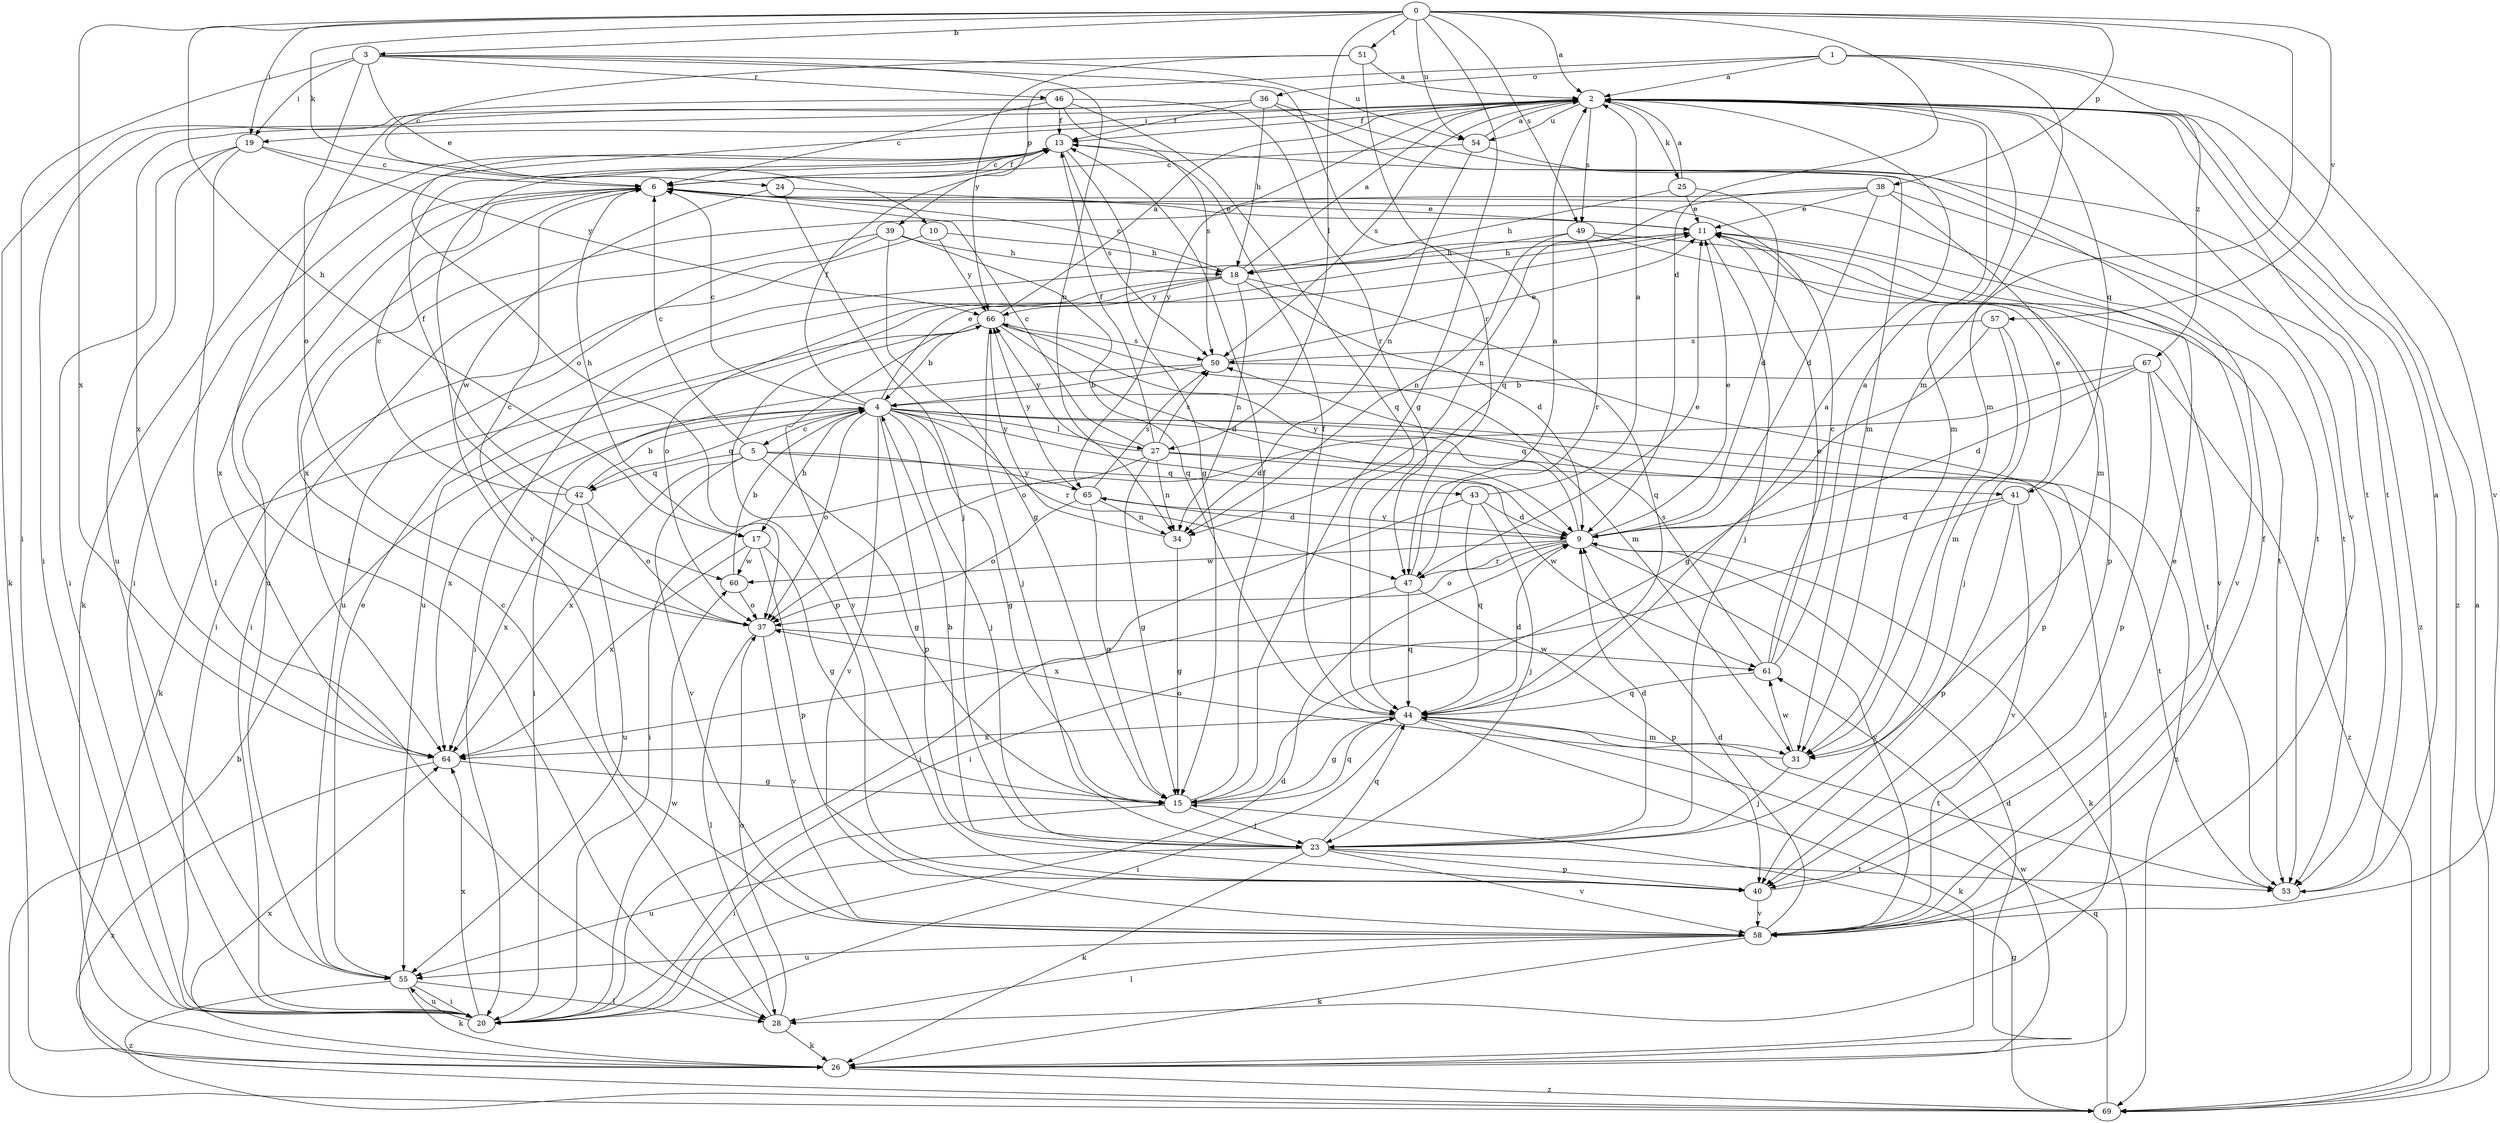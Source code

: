 strict digraph  {
0;
1;
2;
3;
4;
5;
6;
9;
10;
11;
13;
15;
17;
18;
19;
20;
23;
24;
25;
26;
27;
28;
31;
34;
36;
37;
38;
39;
40;
41;
42;
43;
44;
46;
47;
49;
50;
51;
53;
54;
55;
57;
58;
60;
61;
64;
65;
66;
67;
69;
0 -> 2  [label=a];
0 -> 3  [label=b];
0 -> 9  [label=d];
0 -> 15  [label=g];
0 -> 17  [label=h];
0 -> 19  [label=i];
0 -> 24  [label=k];
0 -> 27  [label=l];
0 -> 31  [label=m];
0 -> 38  [label=p];
0 -> 49  [label=s];
0 -> 51  [label=t];
0 -> 54  [label=u];
0 -> 57  [label=v];
0 -> 64  [label=x];
1 -> 2  [label=a];
1 -> 31  [label=m];
1 -> 36  [label=o];
1 -> 39  [label=p];
1 -> 58  [label=v];
1 -> 67  [label=z];
2 -> 13  [label=f];
2 -> 19  [label=i];
2 -> 25  [label=k];
2 -> 31  [label=m];
2 -> 37  [label=o];
2 -> 41  [label=q];
2 -> 49  [label=s];
2 -> 50  [label=s];
2 -> 53  [label=t];
2 -> 54  [label=u];
2 -> 58  [label=v];
2 -> 64  [label=x];
2 -> 65  [label=y];
2 -> 69  [label=z];
3 -> 10  [label=e];
3 -> 19  [label=i];
3 -> 20  [label=i];
3 -> 34  [label=n];
3 -> 37  [label=o];
3 -> 46  [label=r];
3 -> 47  [label=r];
3 -> 54  [label=u];
4 -> 5  [label=c];
4 -> 6  [label=c];
4 -> 9  [label=d];
4 -> 11  [label=e];
4 -> 13  [label=f];
4 -> 15  [label=g];
4 -> 17  [label=h];
4 -> 23  [label=j];
4 -> 27  [label=l];
4 -> 28  [label=l];
4 -> 37  [label=o];
4 -> 40  [label=p];
4 -> 41  [label=q];
4 -> 42  [label=q];
4 -> 47  [label=r];
4 -> 58  [label=v];
4 -> 64  [label=x];
4 -> 69  [label=z];
5 -> 6  [label=c];
5 -> 15  [label=g];
5 -> 42  [label=q];
5 -> 43  [label=q];
5 -> 58  [label=v];
5 -> 64  [label=x];
5 -> 65  [label=y];
6 -> 11  [label=e];
6 -> 13  [label=f];
6 -> 17  [label=h];
6 -> 53  [label=t];
6 -> 55  [label=u];
6 -> 64  [label=x];
9 -> 11  [label=e];
9 -> 26  [label=k];
9 -> 37  [label=o];
9 -> 47  [label=r];
9 -> 58  [label=v];
9 -> 60  [label=w];
9 -> 65  [label=y];
9 -> 66  [label=y];
10 -> 18  [label=h];
10 -> 20  [label=i];
10 -> 66  [label=y];
11 -> 18  [label=h];
11 -> 23  [label=j];
11 -> 40  [label=p];
11 -> 55  [label=u];
11 -> 58  [label=v];
13 -> 6  [label=c];
13 -> 15  [label=g];
13 -> 20  [label=i];
13 -> 26  [label=k];
13 -> 50  [label=s];
13 -> 58  [label=v];
15 -> 13  [label=f];
15 -> 20  [label=i];
15 -> 23  [label=j];
15 -> 44  [label=q];
17 -> 15  [label=g];
17 -> 40  [label=p];
17 -> 60  [label=w];
17 -> 64  [label=x];
18 -> 2  [label=a];
18 -> 6  [label=c];
18 -> 9  [label=d];
18 -> 20  [label=i];
18 -> 34  [label=n];
18 -> 37  [label=o];
18 -> 44  [label=q];
18 -> 66  [label=y];
19 -> 6  [label=c];
19 -> 20  [label=i];
19 -> 28  [label=l];
19 -> 55  [label=u];
19 -> 66  [label=y];
20 -> 9  [label=d];
20 -> 55  [label=u];
20 -> 60  [label=w];
20 -> 64  [label=x];
23 -> 4  [label=b];
23 -> 9  [label=d];
23 -> 26  [label=k];
23 -> 40  [label=p];
23 -> 44  [label=q];
23 -> 53  [label=t];
23 -> 55  [label=u];
23 -> 58  [label=v];
24 -> 11  [label=e];
24 -> 23  [label=j];
24 -> 60  [label=w];
25 -> 2  [label=a];
25 -> 9  [label=d];
25 -> 11  [label=e];
25 -> 18  [label=h];
26 -> 9  [label=d];
26 -> 61  [label=w];
26 -> 64  [label=x];
26 -> 69  [label=z];
27 -> 6  [label=c];
27 -> 13  [label=f];
27 -> 15  [label=g];
27 -> 20  [label=i];
27 -> 34  [label=n];
27 -> 50  [label=s];
27 -> 53  [label=t];
27 -> 61  [label=w];
27 -> 66  [label=y];
28 -> 6  [label=c];
28 -> 26  [label=k];
28 -> 37  [label=o];
31 -> 23  [label=j];
31 -> 37  [label=o];
31 -> 61  [label=w];
34 -> 15  [label=g];
34 -> 66  [label=y];
36 -> 13  [label=f];
36 -> 18  [label=h];
36 -> 20  [label=i];
36 -> 26  [label=k];
36 -> 31  [label=m];
36 -> 53  [label=t];
37 -> 6  [label=c];
37 -> 28  [label=l];
37 -> 58  [label=v];
37 -> 61  [label=w];
38 -> 9  [label=d];
38 -> 11  [label=e];
38 -> 31  [label=m];
38 -> 34  [label=n];
38 -> 53  [label=t];
38 -> 64  [label=x];
39 -> 15  [label=g];
39 -> 18  [label=h];
39 -> 20  [label=i];
39 -> 44  [label=q];
39 -> 55  [label=u];
40 -> 11  [label=e];
40 -> 58  [label=v];
40 -> 66  [label=y];
41 -> 9  [label=d];
41 -> 11  [label=e];
41 -> 20  [label=i];
41 -> 40  [label=p];
41 -> 58  [label=v];
42 -> 4  [label=b];
42 -> 6  [label=c];
42 -> 13  [label=f];
42 -> 37  [label=o];
42 -> 55  [label=u];
42 -> 64  [label=x];
43 -> 2  [label=a];
43 -> 9  [label=d];
43 -> 20  [label=i];
43 -> 23  [label=j];
43 -> 44  [label=q];
44 -> 2  [label=a];
44 -> 9  [label=d];
44 -> 13  [label=f];
44 -> 15  [label=g];
44 -> 20  [label=i];
44 -> 26  [label=k];
44 -> 31  [label=m];
44 -> 53  [label=t];
44 -> 64  [label=x];
46 -> 6  [label=c];
46 -> 13  [label=f];
46 -> 28  [label=l];
46 -> 44  [label=q];
46 -> 47  [label=r];
46 -> 50  [label=s];
47 -> 2  [label=a];
47 -> 11  [label=e];
47 -> 40  [label=p];
47 -> 44  [label=q];
47 -> 64  [label=x];
49 -> 18  [label=h];
49 -> 34  [label=n];
49 -> 47  [label=r];
49 -> 53  [label=t];
49 -> 58  [label=v];
50 -> 4  [label=b];
50 -> 11  [label=e];
50 -> 20  [label=i];
50 -> 40  [label=p];
51 -> 2  [label=a];
51 -> 6  [label=c];
51 -> 44  [label=q];
51 -> 66  [label=y];
53 -> 2  [label=a];
54 -> 2  [label=a];
54 -> 6  [label=c];
54 -> 34  [label=n];
54 -> 69  [label=z];
55 -> 11  [label=e];
55 -> 20  [label=i];
55 -> 26  [label=k];
55 -> 28  [label=l];
55 -> 69  [label=z];
57 -> 15  [label=g];
57 -> 23  [label=j];
57 -> 31  [label=m];
57 -> 50  [label=s];
58 -> 9  [label=d];
58 -> 13  [label=f];
58 -> 26  [label=k];
58 -> 28  [label=l];
58 -> 55  [label=u];
60 -> 4  [label=b];
60 -> 37  [label=o];
61 -> 2  [label=a];
61 -> 6  [label=c];
61 -> 11  [label=e];
61 -> 44  [label=q];
61 -> 50  [label=s];
64 -> 15  [label=g];
64 -> 69  [label=z];
65 -> 9  [label=d];
65 -> 15  [label=g];
65 -> 34  [label=n];
65 -> 37  [label=o];
65 -> 50  [label=s];
65 -> 66  [label=y];
66 -> 2  [label=a];
66 -> 4  [label=b];
66 -> 9  [label=d];
66 -> 23  [label=j];
66 -> 26  [label=k];
66 -> 31  [label=m];
66 -> 40  [label=p];
66 -> 50  [label=s];
67 -> 4  [label=b];
67 -> 9  [label=d];
67 -> 37  [label=o];
67 -> 40  [label=p];
67 -> 53  [label=t];
67 -> 69  [label=z];
69 -> 2  [label=a];
69 -> 4  [label=b];
69 -> 15  [label=g];
69 -> 44  [label=q];
}
